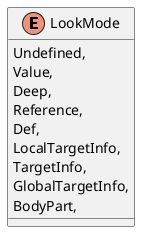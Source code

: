@startuml
enum LookMode {
    Undefined,
    Value,
    Deep,
    Reference,
    Def,
    LocalTargetInfo,
    TargetInfo,
    GlobalTargetInfo,
    BodyPart,
}
@enduml
